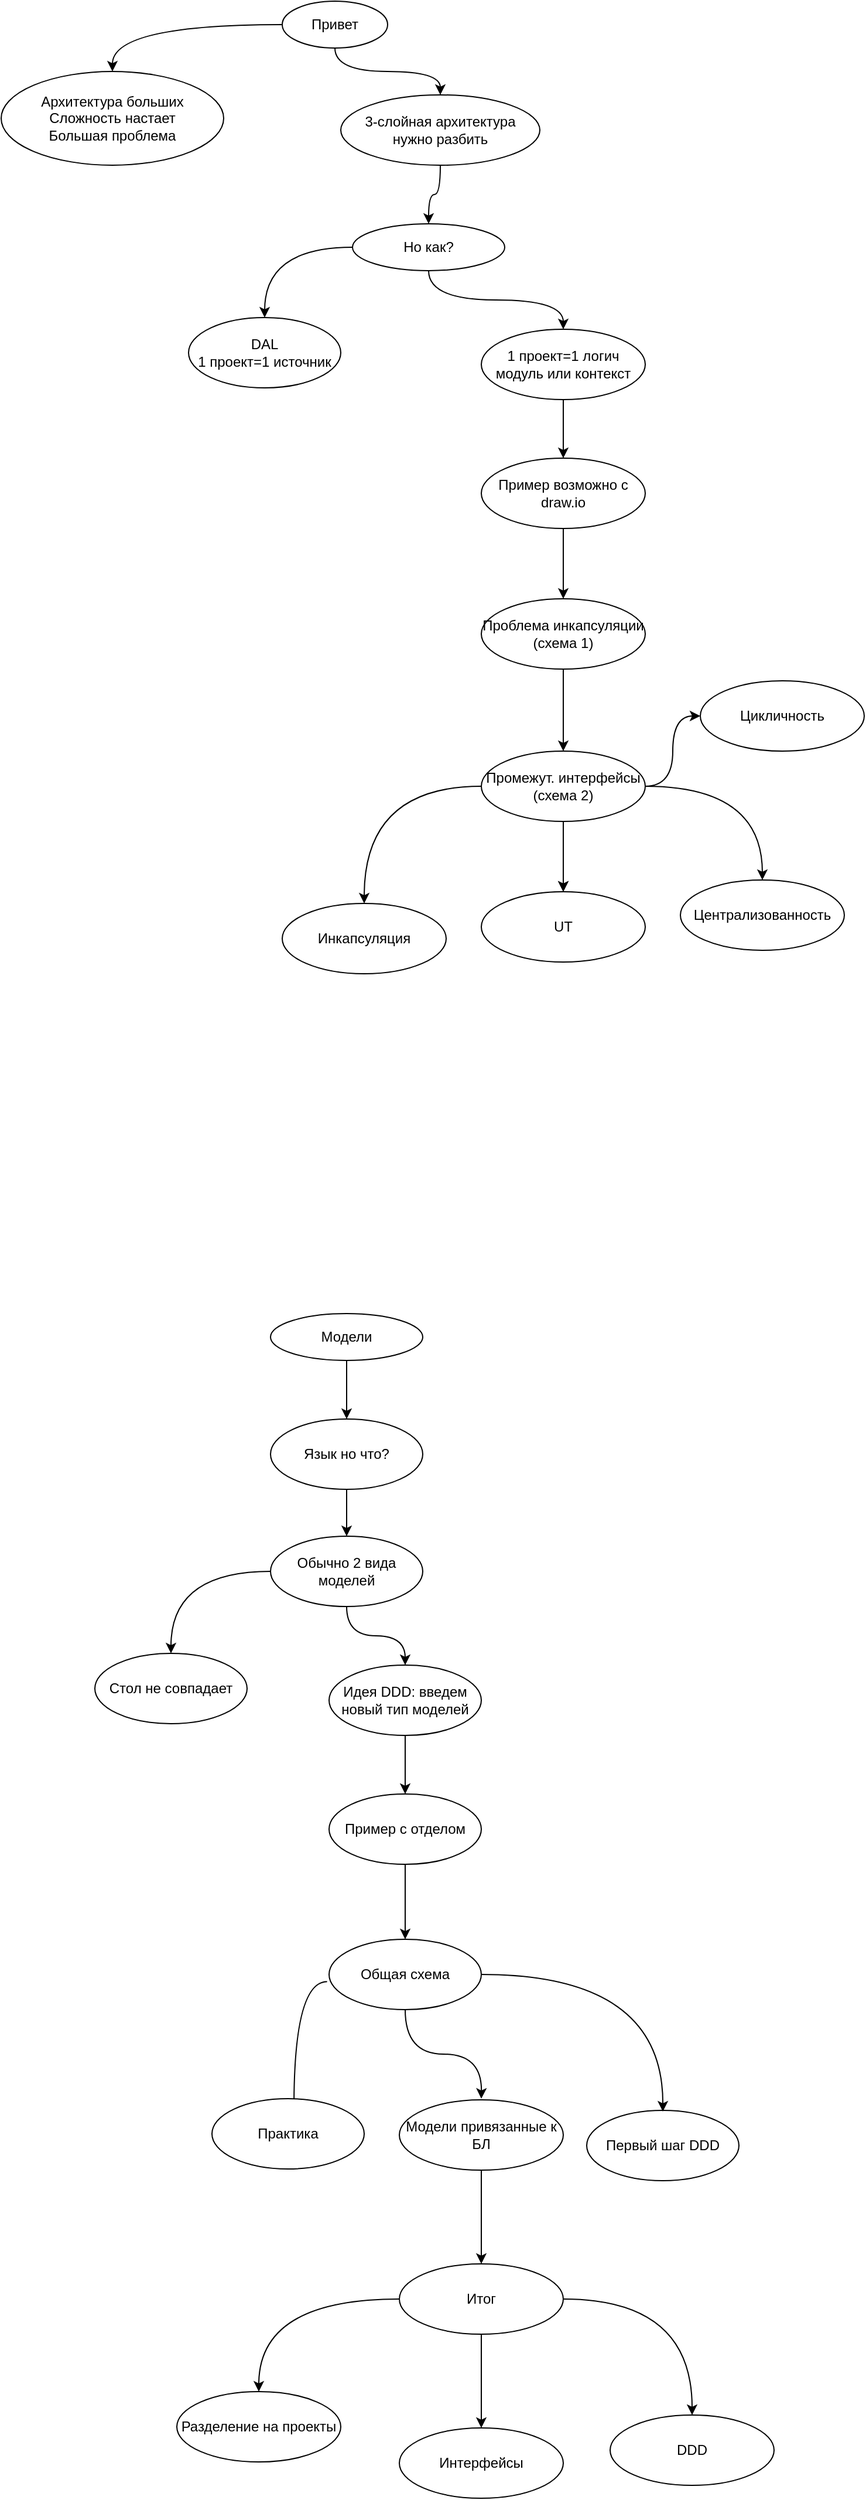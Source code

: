 <mxfile version="13.9.9" type="device"><diagram id="orfL1thTTbOM4ddBUpoi" name="Страница 1"><mxGraphModel dx="752" dy="548" grid="1" gridSize="10" guides="1" tooltips="1" connect="1" arrows="1" fold="1" page="1" pageScale="1" pageWidth="827" pageHeight="1169" math="0" shadow="0"><root><mxCell id="0"/><mxCell id="1" parent="0"/><mxCell id="xy7jp_36_vjHdJ-EZ8wl-4" value="" style="edgeStyle=orthogonalEdgeStyle;rounded=0;orthogonalLoop=1;jettySize=auto;html=1;curved=1;" parent="1" source="xy7jp_36_vjHdJ-EZ8wl-2" target="xy7jp_36_vjHdJ-EZ8wl-3" edge="1"><mxGeometry relative="1" as="geometry"/></mxCell><mxCell id="xy7jp_36_vjHdJ-EZ8wl-6" value="" style="edgeStyle=orthogonalEdgeStyle;rounded=0;orthogonalLoop=1;jettySize=auto;html=1;curved=1;" parent="1" source="xy7jp_36_vjHdJ-EZ8wl-2" target="xy7jp_36_vjHdJ-EZ8wl-5" edge="1"><mxGeometry relative="1" as="geometry"/></mxCell><mxCell id="xy7jp_36_vjHdJ-EZ8wl-2" value="Привет" style="ellipse;whiteSpace=wrap;html=1;" parent="1" vertex="1"><mxGeometry x="330" y="100" width="90" height="40" as="geometry"/></mxCell><mxCell id="xy7jp_36_vjHdJ-EZ8wl-3" value="Архитектура больших&lt;br&gt;Сложность настает&lt;br&gt;Большая проблема" style="ellipse;whiteSpace=wrap;html=1;" parent="1" vertex="1"><mxGeometry x="90" y="160" width="190" height="80" as="geometry"/></mxCell><mxCell id="xy7jp_36_vjHdJ-EZ8wl-8" value="" style="edgeStyle=orthogonalEdgeStyle;curved=1;rounded=0;orthogonalLoop=1;jettySize=auto;html=1;" parent="1" source="xy7jp_36_vjHdJ-EZ8wl-5" target="xy7jp_36_vjHdJ-EZ8wl-7" edge="1"><mxGeometry relative="1" as="geometry"/></mxCell><mxCell id="xy7jp_36_vjHdJ-EZ8wl-5" value="3-слойная архитектура&lt;br&gt;нужно разбить" style="ellipse;whiteSpace=wrap;html=1;" parent="1" vertex="1"><mxGeometry x="380" y="180" width="170" height="60" as="geometry"/></mxCell><mxCell id="xy7jp_36_vjHdJ-EZ8wl-10" value="" style="edgeStyle=orthogonalEdgeStyle;curved=1;rounded=0;orthogonalLoop=1;jettySize=auto;html=1;" parent="1" source="xy7jp_36_vjHdJ-EZ8wl-7" target="xy7jp_36_vjHdJ-EZ8wl-9" edge="1"><mxGeometry relative="1" as="geometry"/></mxCell><mxCell id="xy7jp_36_vjHdJ-EZ8wl-12" value="" style="edgeStyle=orthogonalEdgeStyle;curved=1;rounded=0;orthogonalLoop=1;jettySize=auto;html=1;" parent="1" source="xy7jp_36_vjHdJ-EZ8wl-7" target="xy7jp_36_vjHdJ-EZ8wl-11" edge="1"><mxGeometry relative="1" as="geometry"/></mxCell><mxCell id="xy7jp_36_vjHdJ-EZ8wl-7" value="Но как?" style="ellipse;whiteSpace=wrap;html=1;" parent="1" vertex="1"><mxGeometry x="390" y="290" width="130" height="40" as="geometry"/></mxCell><mxCell id="xy7jp_36_vjHdJ-EZ8wl-9" value="DAL&lt;br&gt;1 проект=1 источник" style="ellipse;whiteSpace=wrap;html=1;" parent="1" vertex="1"><mxGeometry x="250" y="370" width="130" height="60" as="geometry"/></mxCell><mxCell id="xy7jp_36_vjHdJ-EZ8wl-14" value="" style="edgeStyle=orthogonalEdgeStyle;curved=1;rounded=0;orthogonalLoop=1;jettySize=auto;html=1;" parent="1" source="xy7jp_36_vjHdJ-EZ8wl-11" target="xy7jp_36_vjHdJ-EZ8wl-13" edge="1"><mxGeometry relative="1" as="geometry"/></mxCell><mxCell id="xy7jp_36_vjHdJ-EZ8wl-11" value="1 проект=1 логич модуль или контекст" style="ellipse;whiteSpace=wrap;html=1;" parent="1" vertex="1"><mxGeometry x="500" y="380" width="140" height="60" as="geometry"/></mxCell><mxCell id="xy7jp_36_vjHdJ-EZ8wl-16" value="" style="edgeStyle=orthogonalEdgeStyle;curved=1;rounded=0;orthogonalLoop=1;jettySize=auto;html=1;" parent="1" source="xy7jp_36_vjHdJ-EZ8wl-13" target="xy7jp_36_vjHdJ-EZ8wl-15" edge="1"><mxGeometry relative="1" as="geometry"/></mxCell><mxCell id="xy7jp_36_vjHdJ-EZ8wl-13" value="Пример возможно с draw.io" style="ellipse;whiteSpace=wrap;html=1;" parent="1" vertex="1"><mxGeometry x="500" y="490" width="140" height="60" as="geometry"/></mxCell><mxCell id="xy7jp_36_vjHdJ-EZ8wl-18" value="" style="edgeStyle=orthogonalEdgeStyle;curved=1;rounded=0;orthogonalLoop=1;jettySize=auto;html=1;" parent="1" source="xy7jp_36_vjHdJ-EZ8wl-15" target="xy7jp_36_vjHdJ-EZ8wl-17" edge="1"><mxGeometry relative="1" as="geometry"/></mxCell><mxCell id="xy7jp_36_vjHdJ-EZ8wl-15" value="Проблема инкапсуляции&lt;br&gt;(схема 1)" style="ellipse;whiteSpace=wrap;html=1;" parent="1" vertex="1"><mxGeometry x="500" y="610" width="140" height="60" as="geometry"/></mxCell><mxCell id="xy7jp_36_vjHdJ-EZ8wl-20" value="" style="edgeStyle=orthogonalEdgeStyle;curved=1;rounded=0;orthogonalLoop=1;jettySize=auto;html=1;" parent="1" source="xy7jp_36_vjHdJ-EZ8wl-17" target="xy7jp_36_vjHdJ-EZ8wl-19" edge="1"><mxGeometry relative="1" as="geometry"/></mxCell><mxCell id="xy7jp_36_vjHdJ-EZ8wl-22" value="" style="edgeStyle=orthogonalEdgeStyle;curved=1;rounded=0;orthogonalLoop=1;jettySize=auto;html=1;" parent="1" source="xy7jp_36_vjHdJ-EZ8wl-17" target="xy7jp_36_vjHdJ-EZ8wl-21" edge="1"><mxGeometry relative="1" as="geometry"/></mxCell><mxCell id="xy7jp_36_vjHdJ-EZ8wl-25" value="" style="edgeStyle=orthogonalEdgeStyle;curved=1;rounded=0;orthogonalLoop=1;jettySize=auto;html=1;" parent="1" source="xy7jp_36_vjHdJ-EZ8wl-17" target="xy7jp_36_vjHdJ-EZ8wl-24" edge="1"><mxGeometry relative="1" as="geometry"/></mxCell><mxCell id="xy7jp_36_vjHdJ-EZ8wl-26" value="" style="edgeStyle=orthogonalEdgeStyle;curved=1;rounded=0;orthogonalLoop=1;jettySize=auto;html=1;" parent="1" source="xy7jp_36_vjHdJ-EZ8wl-17" target="xy7jp_36_vjHdJ-EZ8wl-21" edge="1"><mxGeometry relative="1" as="geometry"/></mxCell><mxCell id="xy7jp_36_vjHdJ-EZ8wl-28" value="" style="edgeStyle=orthogonalEdgeStyle;curved=1;rounded=0;orthogonalLoop=1;jettySize=auto;html=1;" parent="1" source="xy7jp_36_vjHdJ-EZ8wl-17" target="xy7jp_36_vjHdJ-EZ8wl-27" edge="1"><mxGeometry relative="1" as="geometry"/></mxCell><mxCell id="xy7jp_36_vjHdJ-EZ8wl-17" value="Промежут. интерфейсы (схема 2)" style="ellipse;whiteSpace=wrap;html=1;" parent="1" vertex="1"><mxGeometry x="500" y="740" width="140" height="60" as="geometry"/></mxCell><mxCell id="xy7jp_36_vjHdJ-EZ8wl-19" value="Инкапсуляция" style="ellipse;whiteSpace=wrap;html=1;" parent="1" vertex="1"><mxGeometry x="330" y="870" width="140" height="60" as="geometry"/></mxCell><mxCell id="xy7jp_36_vjHdJ-EZ8wl-21" value="UT" style="ellipse;whiteSpace=wrap;html=1;" parent="1" vertex="1"><mxGeometry x="500" y="860" width="140" height="60" as="geometry"/></mxCell><mxCell id="xy7jp_36_vjHdJ-EZ8wl-24" value="Цикличность" style="ellipse;whiteSpace=wrap;html=1;" parent="1" vertex="1"><mxGeometry x="687" y="680" width="140" height="60" as="geometry"/></mxCell><mxCell id="xy7jp_36_vjHdJ-EZ8wl-27" value="Централизованность" style="ellipse;whiteSpace=wrap;html=1;" parent="1" vertex="1"><mxGeometry x="670" y="850" width="140" height="60" as="geometry"/></mxCell><mxCell id="7FMl5k_MeHrU5KSrEfCF-31" value="" style="edgeStyle=orthogonalEdgeStyle;curved=1;rounded=0;orthogonalLoop=1;jettySize=auto;html=1;" parent="1" source="7FMl5k_MeHrU5KSrEfCF-1" target="7FMl5k_MeHrU5KSrEfCF-2" edge="1"><mxGeometry relative="1" as="geometry"/></mxCell><mxCell id="7FMl5k_MeHrU5KSrEfCF-1" value="Модели" style="ellipse;whiteSpace=wrap;html=1;" parent="1" vertex="1"><mxGeometry x="320" y="1220" width="130" height="40" as="geometry"/></mxCell><mxCell id="7FMl5k_MeHrU5KSrEfCF-5" value="" style="edgeStyle=orthogonalEdgeStyle;rounded=0;orthogonalLoop=1;jettySize=auto;html=1;curved=1;" parent="1" source="7FMl5k_MeHrU5KSrEfCF-2" target="7FMl5k_MeHrU5KSrEfCF-4" edge="1"><mxGeometry relative="1" as="geometry"/></mxCell><mxCell id="7FMl5k_MeHrU5KSrEfCF-2" value="Язык но что?" style="ellipse;whiteSpace=wrap;html=1;" parent="1" vertex="1"><mxGeometry x="320" y="1310" width="130" height="60" as="geometry"/></mxCell><mxCell id="7FMl5k_MeHrU5KSrEfCF-7" value="" style="edgeStyle=orthogonalEdgeStyle;curved=1;rounded=0;orthogonalLoop=1;jettySize=auto;html=1;" parent="1" source="7FMl5k_MeHrU5KSrEfCF-4" target="7FMl5k_MeHrU5KSrEfCF-6" edge="1"><mxGeometry relative="1" as="geometry"/></mxCell><mxCell id="7FMl5k_MeHrU5KSrEfCF-9" value="" style="edgeStyle=orthogonalEdgeStyle;curved=1;rounded=0;orthogonalLoop=1;jettySize=auto;html=1;" parent="1" source="7FMl5k_MeHrU5KSrEfCF-4" target="7FMl5k_MeHrU5KSrEfCF-8" edge="1"><mxGeometry relative="1" as="geometry"/></mxCell><mxCell id="7FMl5k_MeHrU5KSrEfCF-4" value="Обычно 2 вида моделей" style="ellipse;whiteSpace=wrap;html=1;" parent="1" vertex="1"><mxGeometry x="320" y="1410" width="130" height="60" as="geometry"/></mxCell><mxCell id="7FMl5k_MeHrU5KSrEfCF-6" value="Стол не совпадает" style="ellipse;whiteSpace=wrap;html=1;" parent="1" vertex="1"><mxGeometry x="170" y="1510" width="130" height="60" as="geometry"/></mxCell><mxCell id="7FMl5k_MeHrU5KSrEfCF-11" value="" style="edgeStyle=orthogonalEdgeStyle;curved=1;rounded=0;orthogonalLoop=1;jettySize=auto;html=1;exitX=0.5;exitY=1;exitDx=0;exitDy=0;" parent="1" source="7FMl5k_MeHrU5KSrEfCF-8" target="7FMl5k_MeHrU5KSrEfCF-10" edge="1"><mxGeometry relative="1" as="geometry"><mxPoint x="525" y="1680" as="sourcePoint"/></mxGeometry></mxCell><mxCell id="7FMl5k_MeHrU5KSrEfCF-8" value="Идея DDD: введем новый тип моделей" style="ellipse;whiteSpace=wrap;html=1;" parent="1" vertex="1"><mxGeometry x="370" y="1520" width="130" height="60" as="geometry"/></mxCell><mxCell id="7FMl5k_MeHrU5KSrEfCF-13" value="" style="edgeStyle=orthogonalEdgeStyle;curved=1;rounded=0;orthogonalLoop=1;jettySize=auto;html=1;" parent="1" source="7FMl5k_MeHrU5KSrEfCF-10" target="7FMl5k_MeHrU5KSrEfCF-12" edge="1"><mxGeometry relative="1" as="geometry"/></mxCell><mxCell id="7FMl5k_MeHrU5KSrEfCF-10" value="Пример с отделом" style="ellipse;whiteSpace=wrap;html=1;" parent="1" vertex="1"><mxGeometry x="370" y="1630" width="130" height="60" as="geometry"/></mxCell><mxCell id="7FMl5k_MeHrU5KSrEfCF-16" value="" style="edgeStyle=orthogonalEdgeStyle;curved=1;rounded=0;orthogonalLoop=1;jettySize=auto;html=1;exitX=-0.013;exitY=0.603;exitDx=0;exitDy=0;exitPerimeter=0;" parent="1" source="7FMl5k_MeHrU5KSrEfCF-12" edge="1"><mxGeometry relative="1" as="geometry"><mxPoint x="435" y="1831" as="sourcePoint"/><mxPoint x="340" y="1900" as="targetPoint"/></mxGeometry></mxCell><mxCell id="7FMl5k_MeHrU5KSrEfCF-19" value="" style="edgeStyle=orthogonalEdgeStyle;curved=1;rounded=0;orthogonalLoop=1;jettySize=auto;html=1;" parent="1" source="7FMl5k_MeHrU5KSrEfCF-12" edge="1"><mxGeometry relative="1" as="geometry"><mxPoint x="500" y="1890" as="targetPoint"/></mxGeometry></mxCell><mxCell id="7FMl5k_MeHrU5KSrEfCF-12" value="Общая схема" style="ellipse;whiteSpace=wrap;html=1;" parent="1" vertex="1"><mxGeometry x="370" y="1754" width="130" height="60" as="geometry"/></mxCell><mxCell id="7FMl5k_MeHrU5KSrEfCF-15" value="Практика" style="ellipse;whiteSpace=wrap;html=1;" parent="1" vertex="1"><mxGeometry x="270" y="1890" width="130" height="60" as="geometry"/></mxCell><mxCell id="7FMl5k_MeHrU5KSrEfCF-34" value="" style="edgeStyle=orthogonalEdgeStyle;curved=1;rounded=0;orthogonalLoop=1;jettySize=auto;html=1;" parent="1" source="7FMl5k_MeHrU5KSrEfCF-25" target="7FMl5k_MeHrU5KSrEfCF-33" edge="1"><mxGeometry relative="1" as="geometry"/></mxCell><mxCell id="7FMl5k_MeHrU5KSrEfCF-25" value="Модели привязанные к БЛ" style="ellipse;whiteSpace=wrap;html=1;" parent="1" vertex="1"><mxGeometry x="430" y="1891" width="140" height="60" as="geometry"/></mxCell><mxCell id="7FMl5k_MeHrU5KSrEfCF-26" value="Первый шаг DDD" style="ellipse;whiteSpace=wrap;html=1;" parent="1" vertex="1"><mxGeometry x="590" y="1900" width="130" height="60" as="geometry"/></mxCell><mxCell id="7FMl5k_MeHrU5KSrEfCF-27" value="" style="edgeStyle=orthogonalEdgeStyle;curved=1;rounded=0;orthogonalLoop=1;jettySize=auto;html=1;" parent="1" source="7FMl5k_MeHrU5KSrEfCF-12" edge="1"><mxGeometry relative="1" as="geometry"><mxPoint x="622.0" y="1784" as="sourcePoint"/><mxPoint x="655" y="1901" as="targetPoint"/></mxGeometry></mxCell><mxCell id="7FMl5k_MeHrU5KSrEfCF-36" value="" style="edgeStyle=orthogonalEdgeStyle;curved=1;rounded=0;orthogonalLoop=1;jettySize=auto;html=1;" parent="1" source="7FMl5k_MeHrU5KSrEfCF-33" target="7FMl5k_MeHrU5KSrEfCF-35" edge="1"><mxGeometry relative="1" as="geometry"/></mxCell><mxCell id="7FMl5k_MeHrU5KSrEfCF-38" value="" style="edgeStyle=orthogonalEdgeStyle;curved=1;rounded=0;orthogonalLoop=1;jettySize=auto;html=1;" parent="1" source="7FMl5k_MeHrU5KSrEfCF-33" target="7FMl5k_MeHrU5KSrEfCF-37" edge="1"><mxGeometry relative="1" as="geometry"/></mxCell><mxCell id="7FMl5k_MeHrU5KSrEfCF-40" value="" style="edgeStyle=orthogonalEdgeStyle;curved=1;rounded=0;orthogonalLoop=1;jettySize=auto;html=1;" parent="1" source="7FMl5k_MeHrU5KSrEfCF-33" target="7FMl5k_MeHrU5KSrEfCF-39" edge="1"><mxGeometry relative="1" as="geometry"/></mxCell><mxCell id="7FMl5k_MeHrU5KSrEfCF-33" value="Итог" style="ellipse;whiteSpace=wrap;html=1;" parent="1" vertex="1"><mxGeometry x="430" y="2031" width="140" height="60" as="geometry"/></mxCell><mxCell id="7FMl5k_MeHrU5KSrEfCF-35" value="Разделение на проекты" style="ellipse;whiteSpace=wrap;html=1;" parent="1" vertex="1"><mxGeometry x="240" y="2140" width="140" height="60" as="geometry"/></mxCell><mxCell id="7FMl5k_MeHrU5KSrEfCF-37" value="Интерфейсы" style="ellipse;whiteSpace=wrap;html=1;" parent="1" vertex="1"><mxGeometry x="430" y="2171" width="140" height="60" as="geometry"/></mxCell><mxCell id="7FMl5k_MeHrU5KSrEfCF-39" value="DDD" style="ellipse;whiteSpace=wrap;html=1;" parent="1" vertex="1"><mxGeometry x="610" y="2160" width="140" height="60" as="geometry"/></mxCell></root></mxGraphModel></diagram></mxfile>